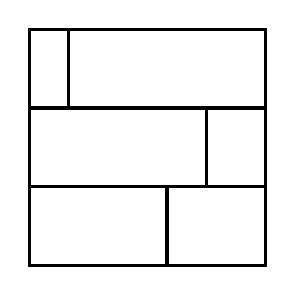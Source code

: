 \begin{tikzpicture}[very thick, scale=.5]
    \draw (0,4) rectangle (1,6);
    \draw (1,4) rectangle (6,6);
    \draw (0,2) rectangle (9/2,4);
    \draw (9/2,2) rectangle (6,4);
    \draw (0,0) rectangle (7/2,2);
    \draw (7/2,0) rectangle (6,2);
\end{tikzpicture}
